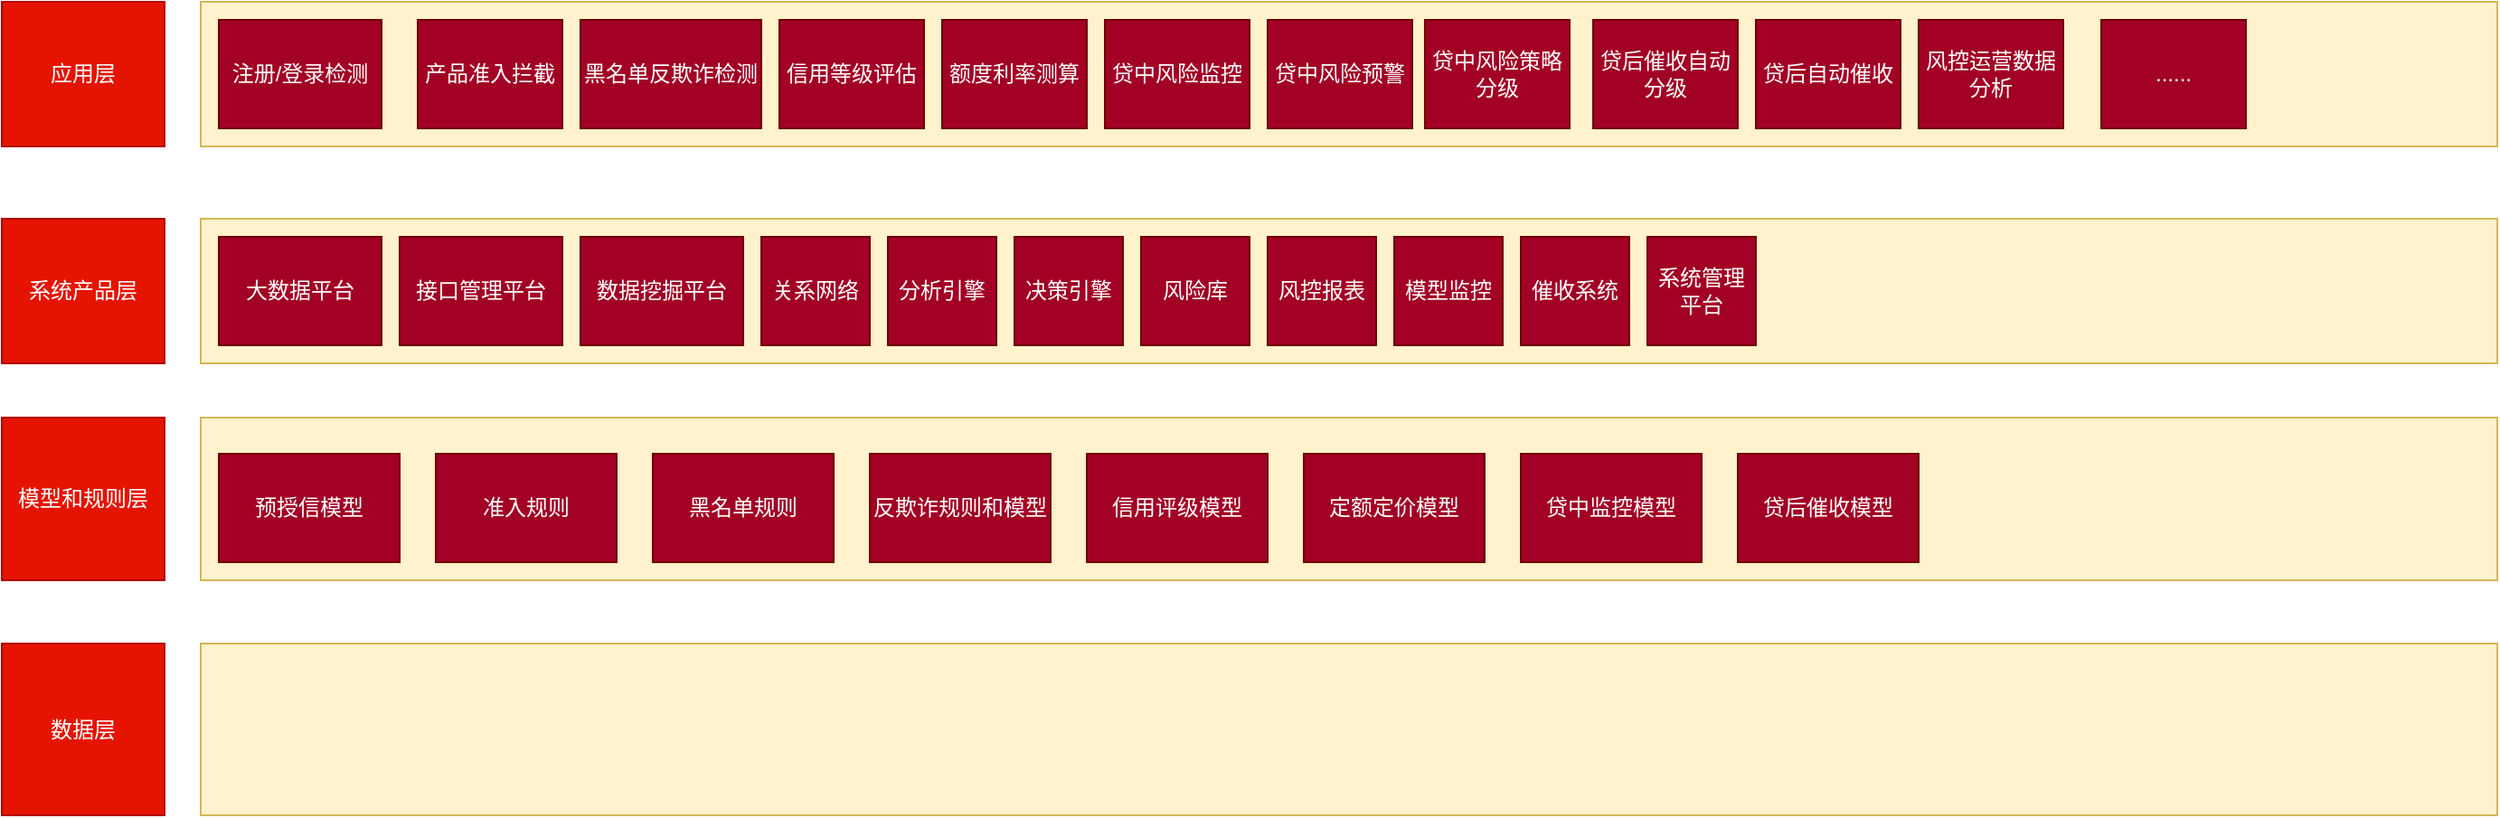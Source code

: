<mxfile version="14.5.10" type="github">
  <diagram id="GITQYz9u3WgyWc7mHUox" name="第 1 页">
    <mxGraphModel dx="1422" dy="762" grid="1" gridSize="10" guides="1" tooltips="1" connect="1" arrows="1" fold="1" page="1" pageScale="1" pageWidth="827" pageHeight="1169" math="0" shadow="0">
      <root>
        <mxCell id="0" />
        <mxCell id="1" parent="0" />
        <mxCell id="rFHmUv4RQVUjvAQvnO2f-1" value="应用层" style="rounded=0;whiteSpace=wrap;html=1;fillColor=#e51400;strokeColor=#B20000;fontColor=#ffffff;" vertex="1" parent="1">
          <mxGeometry x="40" y="170" width="90" height="80" as="geometry" />
        </mxCell>
        <mxCell id="rFHmUv4RQVUjvAQvnO2f-2" value="系统产品层" style="rounded=0;whiteSpace=wrap;html=1;fillColor=#e51400;strokeColor=#B20000;fontColor=#ffffff;" vertex="1" parent="1">
          <mxGeometry x="40" y="290" width="90" height="80" as="geometry" />
        </mxCell>
        <mxCell id="rFHmUv4RQVUjvAQvnO2f-3" value="模型和规则层" style="rounded=0;whiteSpace=wrap;html=1;fillColor=#e51400;strokeColor=#B20000;fontColor=#ffffff;" vertex="1" parent="1">
          <mxGeometry x="40" y="400" width="90" height="90" as="geometry" />
        </mxCell>
        <mxCell id="rFHmUv4RQVUjvAQvnO2f-4" value="数据层" style="rounded=0;whiteSpace=wrap;html=1;fillColor=#e51400;strokeColor=#B20000;fontColor=#ffffff;" vertex="1" parent="1">
          <mxGeometry x="40" y="525" width="90" height="95" as="geometry" />
        </mxCell>
        <mxCell id="rFHmUv4RQVUjvAQvnO2f-5" value="" style="rounded=0;whiteSpace=wrap;html=1;fillColor=#fff2cc;strokeColor=#d6b656;" vertex="1" parent="1">
          <mxGeometry x="150" y="170" width="1270" height="80" as="geometry" />
        </mxCell>
        <mxCell id="rFHmUv4RQVUjvAQvnO2f-6" value="" style="rounded=0;whiteSpace=wrap;html=1;fillColor=#fff2cc;strokeColor=#d6b656;" vertex="1" parent="1">
          <mxGeometry x="150" y="290" width="1270" height="80" as="geometry" />
        </mxCell>
        <mxCell id="rFHmUv4RQVUjvAQvnO2f-7" value="" style="rounded=0;whiteSpace=wrap;html=1;fillColor=#fff2cc;strokeColor=#d6b656;" vertex="1" parent="1">
          <mxGeometry x="150" y="400" width="1270" height="90" as="geometry" />
        </mxCell>
        <mxCell id="rFHmUv4RQVUjvAQvnO2f-8" value="" style="rounded=0;whiteSpace=wrap;html=1;fillColor=#fff2cc;strokeColor=#d6b656;" vertex="1" parent="1">
          <mxGeometry x="150" y="525" width="1270" height="95" as="geometry" />
        </mxCell>
        <mxCell id="rFHmUv4RQVUjvAQvnO2f-9" value="注册/登录检测" style="rounded=0;whiteSpace=wrap;html=1;fillColor=#a20025;strokeColor=#6F0000;fontColor=#ffffff;" vertex="1" parent="1">
          <mxGeometry x="160" y="180" width="90" height="60" as="geometry" />
        </mxCell>
        <mxCell id="rFHmUv4RQVUjvAQvnO2f-10" value="产品准入拦截" style="rounded=0;whiteSpace=wrap;html=1;fillColor=#a20025;strokeColor=#6F0000;fontColor=#ffffff;" vertex="1" parent="1">
          <mxGeometry x="270" y="180" width="80" height="60" as="geometry" />
        </mxCell>
        <mxCell id="rFHmUv4RQVUjvAQvnO2f-11" value="黑名单反欺诈检测" style="rounded=0;whiteSpace=wrap;html=1;fillColor=#a20025;strokeColor=#6F0000;fontColor=#ffffff;" vertex="1" parent="1">
          <mxGeometry x="360" y="180" width="100" height="60" as="geometry" />
        </mxCell>
        <mxCell id="rFHmUv4RQVUjvAQvnO2f-12" value="信用等级评估" style="rounded=0;whiteSpace=wrap;html=1;fillColor=#a20025;strokeColor=#6F0000;fontColor=#ffffff;" vertex="1" parent="1">
          <mxGeometry x="470" y="180" width="80" height="60" as="geometry" />
        </mxCell>
        <mxCell id="rFHmUv4RQVUjvAQvnO2f-13" value="额度利率测算" style="rounded=0;whiteSpace=wrap;html=1;fillColor=#a20025;strokeColor=#6F0000;fontColor=#ffffff;" vertex="1" parent="1">
          <mxGeometry x="560" y="180" width="80" height="60" as="geometry" />
        </mxCell>
        <mxCell id="rFHmUv4RQVUjvAQvnO2f-14" value="贷中风险监控" style="rounded=0;whiteSpace=wrap;html=1;fillColor=#a20025;strokeColor=#6F0000;fontColor=#ffffff;" vertex="1" parent="1">
          <mxGeometry x="650" y="180" width="80" height="60" as="geometry" />
        </mxCell>
        <mxCell id="rFHmUv4RQVUjvAQvnO2f-15" value="贷中风险预警" style="rounded=0;whiteSpace=wrap;html=1;fillColor=#a20025;strokeColor=#6F0000;fontColor=#ffffff;" vertex="1" parent="1">
          <mxGeometry x="740" y="180" width="80" height="60" as="geometry" />
        </mxCell>
        <mxCell id="rFHmUv4RQVUjvAQvnO2f-16" value="贷中风险策略分级" style="rounded=0;whiteSpace=wrap;html=1;fillColor=#a20025;strokeColor=#6F0000;fontColor=#ffffff;" vertex="1" parent="1">
          <mxGeometry x="827" y="180" width="80" height="60" as="geometry" />
        </mxCell>
        <mxCell id="rFHmUv4RQVUjvAQvnO2f-17" value="贷后催收自动分级" style="rounded=0;whiteSpace=wrap;html=1;fillColor=#a20025;strokeColor=#6F0000;fontColor=#ffffff;" vertex="1" parent="1">
          <mxGeometry x="920" y="180" width="80" height="60" as="geometry" />
        </mxCell>
        <mxCell id="rFHmUv4RQVUjvAQvnO2f-18" value="贷后自动催收" style="rounded=0;whiteSpace=wrap;html=1;fillColor=#a20025;strokeColor=#6F0000;fontColor=#ffffff;" vertex="1" parent="1">
          <mxGeometry x="1010" y="180" width="80" height="60" as="geometry" />
        </mxCell>
        <mxCell id="rFHmUv4RQVUjvAQvnO2f-19" value="风控运营数据分析" style="rounded=0;whiteSpace=wrap;html=1;fillColor=#a20025;strokeColor=#6F0000;fontColor=#ffffff;" vertex="1" parent="1">
          <mxGeometry x="1100" y="180" width="80" height="60" as="geometry" />
        </mxCell>
        <mxCell id="rFHmUv4RQVUjvAQvnO2f-20" value="......" style="rounded=0;whiteSpace=wrap;html=1;fillColor=#a20025;strokeColor=#6F0000;fontColor=#ffffff;" vertex="1" parent="1">
          <mxGeometry x="1201" y="180" width="80" height="60" as="geometry" />
        </mxCell>
        <mxCell id="rFHmUv4RQVUjvAQvnO2f-21" value="大数据平台" style="rounded=0;whiteSpace=wrap;html=1;fillColor=#a20025;strokeColor=#6F0000;fontColor=#ffffff;" vertex="1" parent="1">
          <mxGeometry x="160" y="300" width="90" height="60" as="geometry" />
        </mxCell>
        <mxCell id="rFHmUv4RQVUjvAQvnO2f-22" value="接口管理平台" style="rounded=0;whiteSpace=wrap;html=1;fillColor=#a20025;strokeColor=#6F0000;fontColor=#ffffff;" vertex="1" parent="1">
          <mxGeometry x="260" y="300" width="90" height="60" as="geometry" />
        </mxCell>
        <mxCell id="rFHmUv4RQVUjvAQvnO2f-23" value="数据挖掘平台" style="rounded=0;whiteSpace=wrap;html=1;fillColor=#a20025;strokeColor=#6F0000;fontColor=#ffffff;" vertex="1" parent="1">
          <mxGeometry x="360" y="300" width="90" height="60" as="geometry" />
        </mxCell>
        <mxCell id="rFHmUv4RQVUjvAQvnO2f-24" value="关系网络" style="rounded=0;whiteSpace=wrap;html=1;fillColor=#a20025;strokeColor=#6F0000;fontColor=#ffffff;" vertex="1" parent="1">
          <mxGeometry x="460" y="300" width="60" height="60" as="geometry" />
        </mxCell>
        <mxCell id="rFHmUv4RQVUjvAQvnO2f-25" value="分析引擎" style="rounded=0;whiteSpace=wrap;html=1;fillColor=#a20025;strokeColor=#6F0000;fontColor=#ffffff;" vertex="1" parent="1">
          <mxGeometry x="530" y="300" width="60" height="60" as="geometry" />
        </mxCell>
        <mxCell id="rFHmUv4RQVUjvAQvnO2f-26" value="决策引擎" style="rounded=0;whiteSpace=wrap;html=1;fillColor=#a20025;strokeColor=#6F0000;fontColor=#ffffff;" vertex="1" parent="1">
          <mxGeometry x="600" y="300" width="60" height="60" as="geometry" />
        </mxCell>
        <mxCell id="rFHmUv4RQVUjvAQvnO2f-27" value="风险库" style="rounded=0;whiteSpace=wrap;html=1;fillColor=#a20025;strokeColor=#6F0000;fontColor=#ffffff;" vertex="1" parent="1">
          <mxGeometry x="670" y="300" width="60" height="60" as="geometry" />
        </mxCell>
        <mxCell id="rFHmUv4RQVUjvAQvnO2f-28" value="风控报表" style="rounded=0;whiteSpace=wrap;html=1;fillColor=#a20025;strokeColor=#6F0000;fontColor=#ffffff;" vertex="1" parent="1">
          <mxGeometry x="740" y="300" width="60" height="60" as="geometry" />
        </mxCell>
        <mxCell id="rFHmUv4RQVUjvAQvnO2f-29" value="模型监控" style="rounded=0;whiteSpace=wrap;html=1;fillColor=#a20025;strokeColor=#6F0000;fontColor=#ffffff;" vertex="1" parent="1">
          <mxGeometry x="810" y="300" width="60" height="60" as="geometry" />
        </mxCell>
        <mxCell id="rFHmUv4RQVUjvAQvnO2f-30" value="催收系统&lt;br&gt;" style="rounded=0;whiteSpace=wrap;html=1;fillColor=#a20025;strokeColor=#6F0000;fontColor=#ffffff;" vertex="1" parent="1">
          <mxGeometry x="880" y="300" width="60" height="60" as="geometry" />
        </mxCell>
        <mxCell id="rFHmUv4RQVUjvAQvnO2f-31" value="系统管理平台" style="rounded=0;whiteSpace=wrap;html=1;fillColor=#a20025;strokeColor=#6F0000;fontColor=#ffffff;" vertex="1" parent="1">
          <mxGeometry x="950" y="300" width="60" height="60" as="geometry" />
        </mxCell>
        <mxCell id="rFHmUv4RQVUjvAQvnO2f-33" value="预授信模型" style="rounded=0;whiteSpace=wrap;html=1;fillColor=#a20025;strokeColor=#6F0000;fontColor=#ffffff;" vertex="1" parent="1">
          <mxGeometry x="160" y="420" width="100" height="60" as="geometry" />
        </mxCell>
        <mxCell id="rFHmUv4RQVUjvAQvnO2f-34" value="准入规则" style="rounded=0;whiteSpace=wrap;html=1;fillColor=#a20025;strokeColor=#6F0000;fontColor=#ffffff;" vertex="1" parent="1">
          <mxGeometry x="280" y="420" width="100" height="60" as="geometry" />
        </mxCell>
        <mxCell id="rFHmUv4RQVUjvAQvnO2f-35" value="黑名单规则" style="rounded=0;whiteSpace=wrap;html=1;fillColor=#a20025;strokeColor=#6F0000;fontColor=#ffffff;" vertex="1" parent="1">
          <mxGeometry x="400" y="420" width="100" height="60" as="geometry" />
        </mxCell>
        <mxCell id="rFHmUv4RQVUjvAQvnO2f-36" value="反欺诈规则和模型" style="rounded=0;whiteSpace=wrap;html=1;fillColor=#a20025;strokeColor=#6F0000;fontColor=#ffffff;" vertex="1" parent="1">
          <mxGeometry x="520" y="420" width="100" height="60" as="geometry" />
        </mxCell>
        <mxCell id="rFHmUv4RQVUjvAQvnO2f-37" value="信用评级模型" style="rounded=0;whiteSpace=wrap;html=1;fillColor=#a20025;strokeColor=#6F0000;fontColor=#ffffff;" vertex="1" parent="1">
          <mxGeometry x="640" y="420" width="100" height="60" as="geometry" />
        </mxCell>
        <mxCell id="rFHmUv4RQVUjvAQvnO2f-38" value="定额定价模型" style="rounded=0;whiteSpace=wrap;html=1;fillColor=#a20025;strokeColor=#6F0000;fontColor=#ffffff;" vertex="1" parent="1">
          <mxGeometry x="760" y="420" width="100" height="60" as="geometry" />
        </mxCell>
        <mxCell id="rFHmUv4RQVUjvAQvnO2f-39" value="贷中监控模型" style="rounded=0;whiteSpace=wrap;html=1;fillColor=#a20025;strokeColor=#6F0000;fontColor=#ffffff;" vertex="1" parent="1">
          <mxGeometry x="880" y="420" width="100" height="60" as="geometry" />
        </mxCell>
        <mxCell id="rFHmUv4RQVUjvAQvnO2f-40" value="贷后催收模型" style="rounded=0;whiteSpace=wrap;html=1;fillColor=#a20025;strokeColor=#6F0000;fontColor=#ffffff;" vertex="1" parent="1">
          <mxGeometry x="1000" y="420" width="100" height="60" as="geometry" />
        </mxCell>
      </root>
    </mxGraphModel>
  </diagram>
</mxfile>

